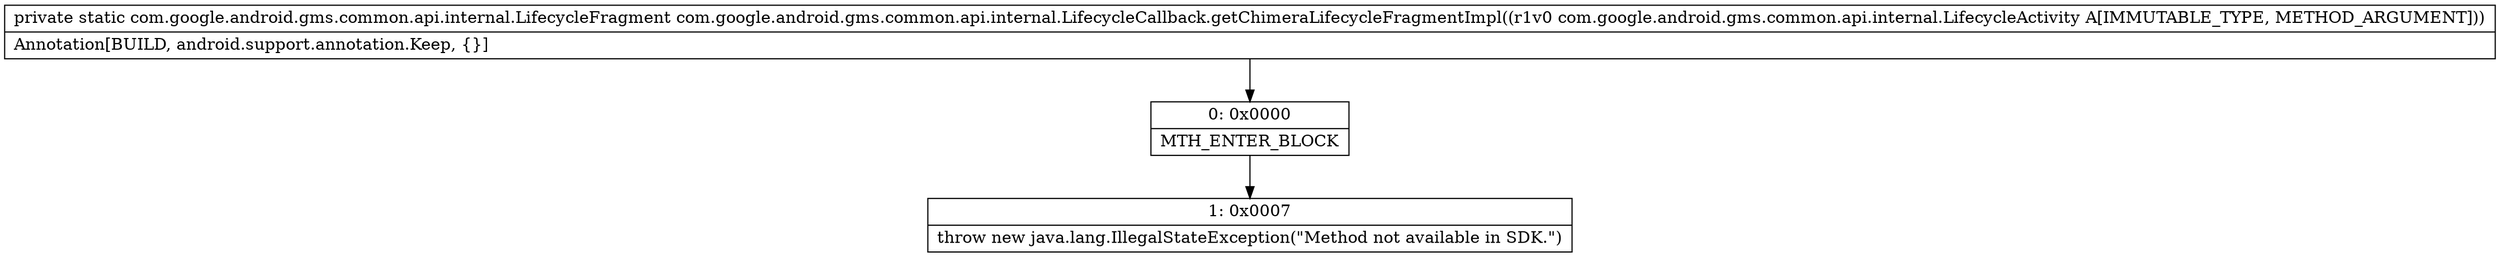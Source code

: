 digraph "CFG forcom.google.android.gms.common.api.internal.LifecycleCallback.getChimeraLifecycleFragmentImpl(Lcom\/google\/android\/gms\/common\/api\/internal\/LifecycleActivity;)Lcom\/google\/android\/gms\/common\/api\/internal\/LifecycleFragment;" {
Node_0 [shape=record,label="{0\:\ 0x0000|MTH_ENTER_BLOCK\l}"];
Node_1 [shape=record,label="{1\:\ 0x0007|throw new java.lang.IllegalStateException(\"Method not available in SDK.\")\l}"];
MethodNode[shape=record,label="{private static com.google.android.gms.common.api.internal.LifecycleFragment com.google.android.gms.common.api.internal.LifecycleCallback.getChimeraLifecycleFragmentImpl((r1v0 com.google.android.gms.common.api.internal.LifecycleActivity A[IMMUTABLE_TYPE, METHOD_ARGUMENT]))  | Annotation[BUILD, android.support.annotation.Keep, \{\}]\l}"];
MethodNode -> Node_0;
Node_0 -> Node_1;
}


